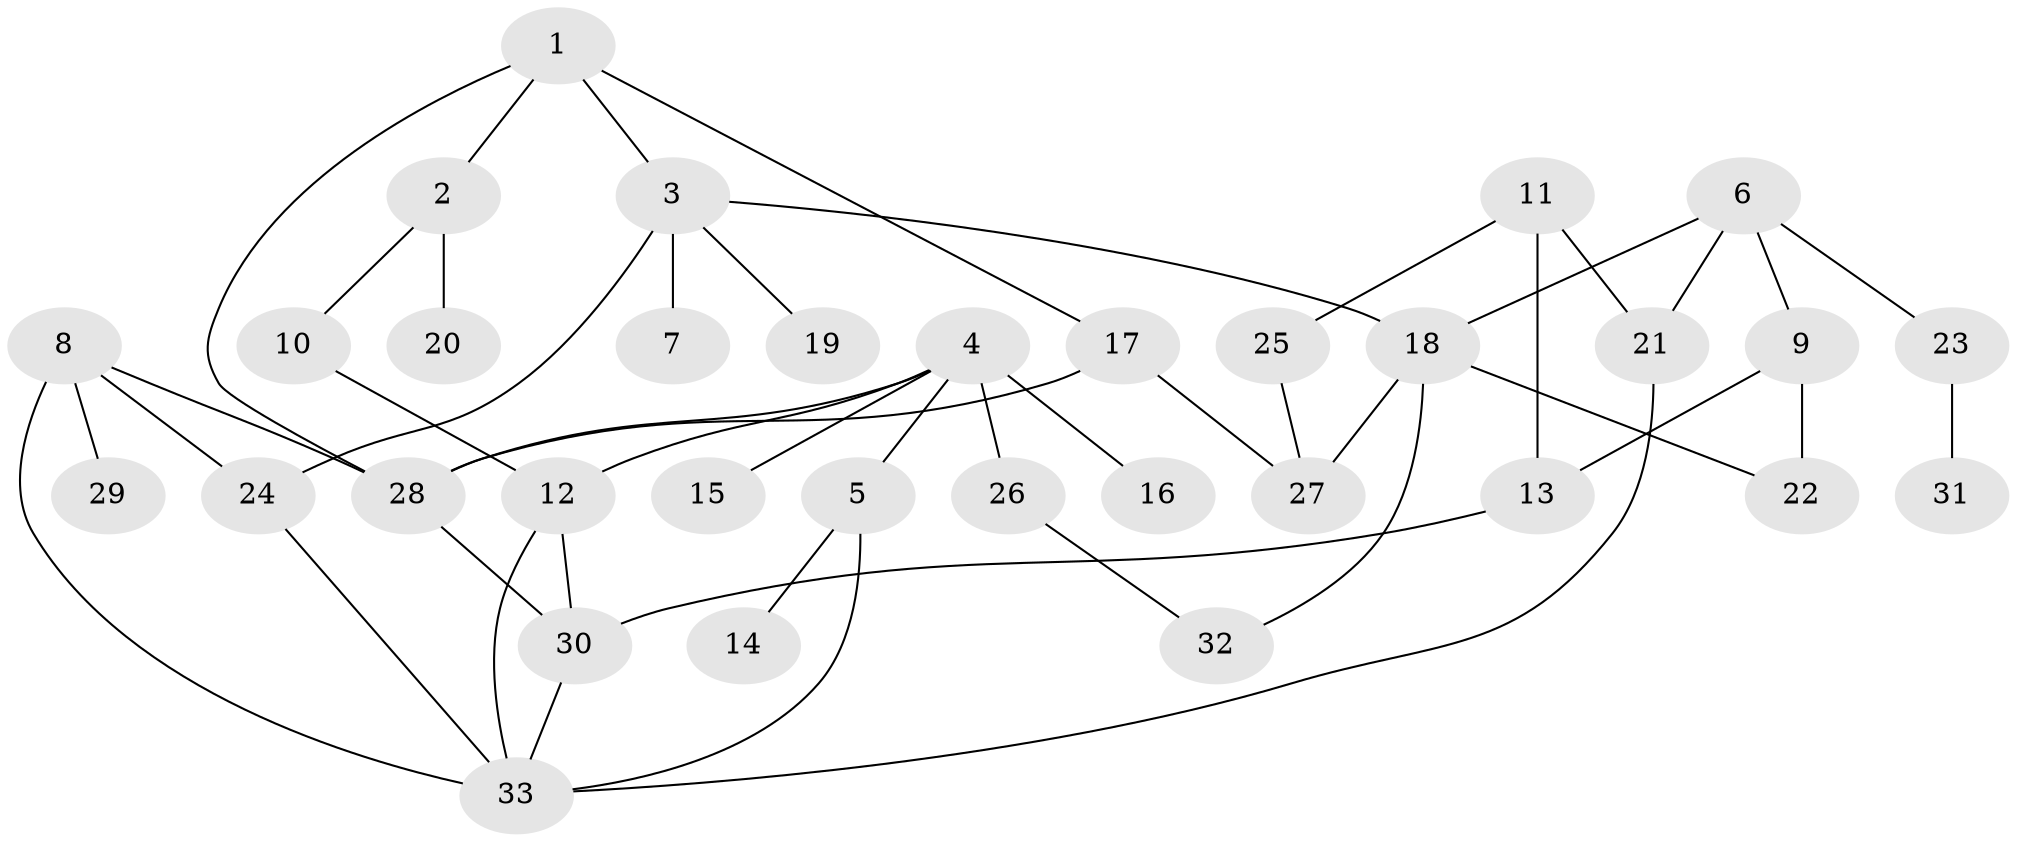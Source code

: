 // original degree distribution, {7: 0.012195121951219513, 4: 0.10975609756097561, 3: 0.17073170731707318, 6: 0.036585365853658534, 5: 0.04878048780487805, 1: 0.35365853658536583, 2: 0.2682926829268293}
// Generated by graph-tools (version 1.1) at 2025/36/03/04/25 23:36:08]
// undirected, 33 vertices, 47 edges
graph export_dot {
  node [color=gray90,style=filled];
  1;
  2;
  3;
  4;
  5;
  6;
  7;
  8;
  9;
  10;
  11;
  12;
  13;
  14;
  15;
  16;
  17;
  18;
  19;
  20;
  21;
  22;
  23;
  24;
  25;
  26;
  27;
  28;
  29;
  30;
  31;
  32;
  33;
  1 -- 2 [weight=1.0];
  1 -- 3 [weight=1.0];
  1 -- 17 [weight=1.0];
  1 -- 28 [weight=1.0];
  2 -- 10 [weight=1.0];
  2 -- 20 [weight=1.0];
  3 -- 7 [weight=1.0];
  3 -- 18 [weight=1.0];
  3 -- 19 [weight=1.0];
  3 -- 24 [weight=1.0];
  4 -- 5 [weight=1.0];
  4 -- 12 [weight=1.0];
  4 -- 15 [weight=1.0];
  4 -- 16 [weight=1.0];
  4 -- 26 [weight=1.0];
  4 -- 28 [weight=1.0];
  5 -- 14 [weight=1.0];
  5 -- 33 [weight=1.0];
  6 -- 9 [weight=1.0];
  6 -- 18 [weight=1.0];
  6 -- 21 [weight=1.0];
  6 -- 23 [weight=1.0];
  8 -- 24 [weight=1.0];
  8 -- 28 [weight=1.0];
  8 -- 29 [weight=1.0];
  8 -- 33 [weight=1.0];
  9 -- 13 [weight=1.0];
  9 -- 22 [weight=2.0];
  10 -- 12 [weight=1.0];
  11 -- 13 [weight=1.0];
  11 -- 21 [weight=1.0];
  11 -- 25 [weight=1.0];
  12 -- 30 [weight=1.0];
  12 -- 33 [weight=1.0];
  13 -- 30 [weight=1.0];
  17 -- 27 [weight=1.0];
  17 -- 28 [weight=1.0];
  18 -- 22 [weight=1.0];
  18 -- 27 [weight=2.0];
  18 -- 32 [weight=1.0];
  21 -- 33 [weight=1.0];
  23 -- 31 [weight=1.0];
  24 -- 33 [weight=1.0];
  25 -- 27 [weight=1.0];
  26 -- 32 [weight=1.0];
  28 -- 30 [weight=1.0];
  30 -- 33 [weight=1.0];
}
